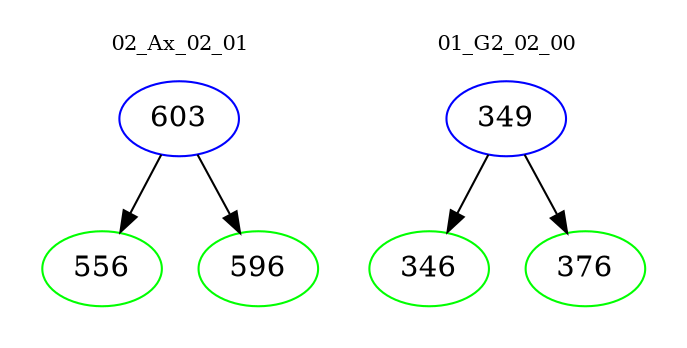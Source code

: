 digraph{
subgraph cluster_0 {
color = white
label = "02_Ax_02_01";
fontsize=10;
T0_603 [label="603", color="blue"]
T0_603 -> T0_556 [color="black"]
T0_556 [label="556", color="green"]
T0_603 -> T0_596 [color="black"]
T0_596 [label="596", color="green"]
}
subgraph cluster_1 {
color = white
label = "01_G2_02_00";
fontsize=10;
T1_349 [label="349", color="blue"]
T1_349 -> T1_346 [color="black"]
T1_346 [label="346", color="green"]
T1_349 -> T1_376 [color="black"]
T1_376 [label="376", color="green"]
}
}
